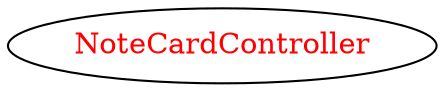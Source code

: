 digraph dependencyGraph {
 concentrate=true;
 ranksep="2.0";
 rankdir="LR"; 
 splines="ortho";
"NoteCardController" [fontcolor="red"];
}